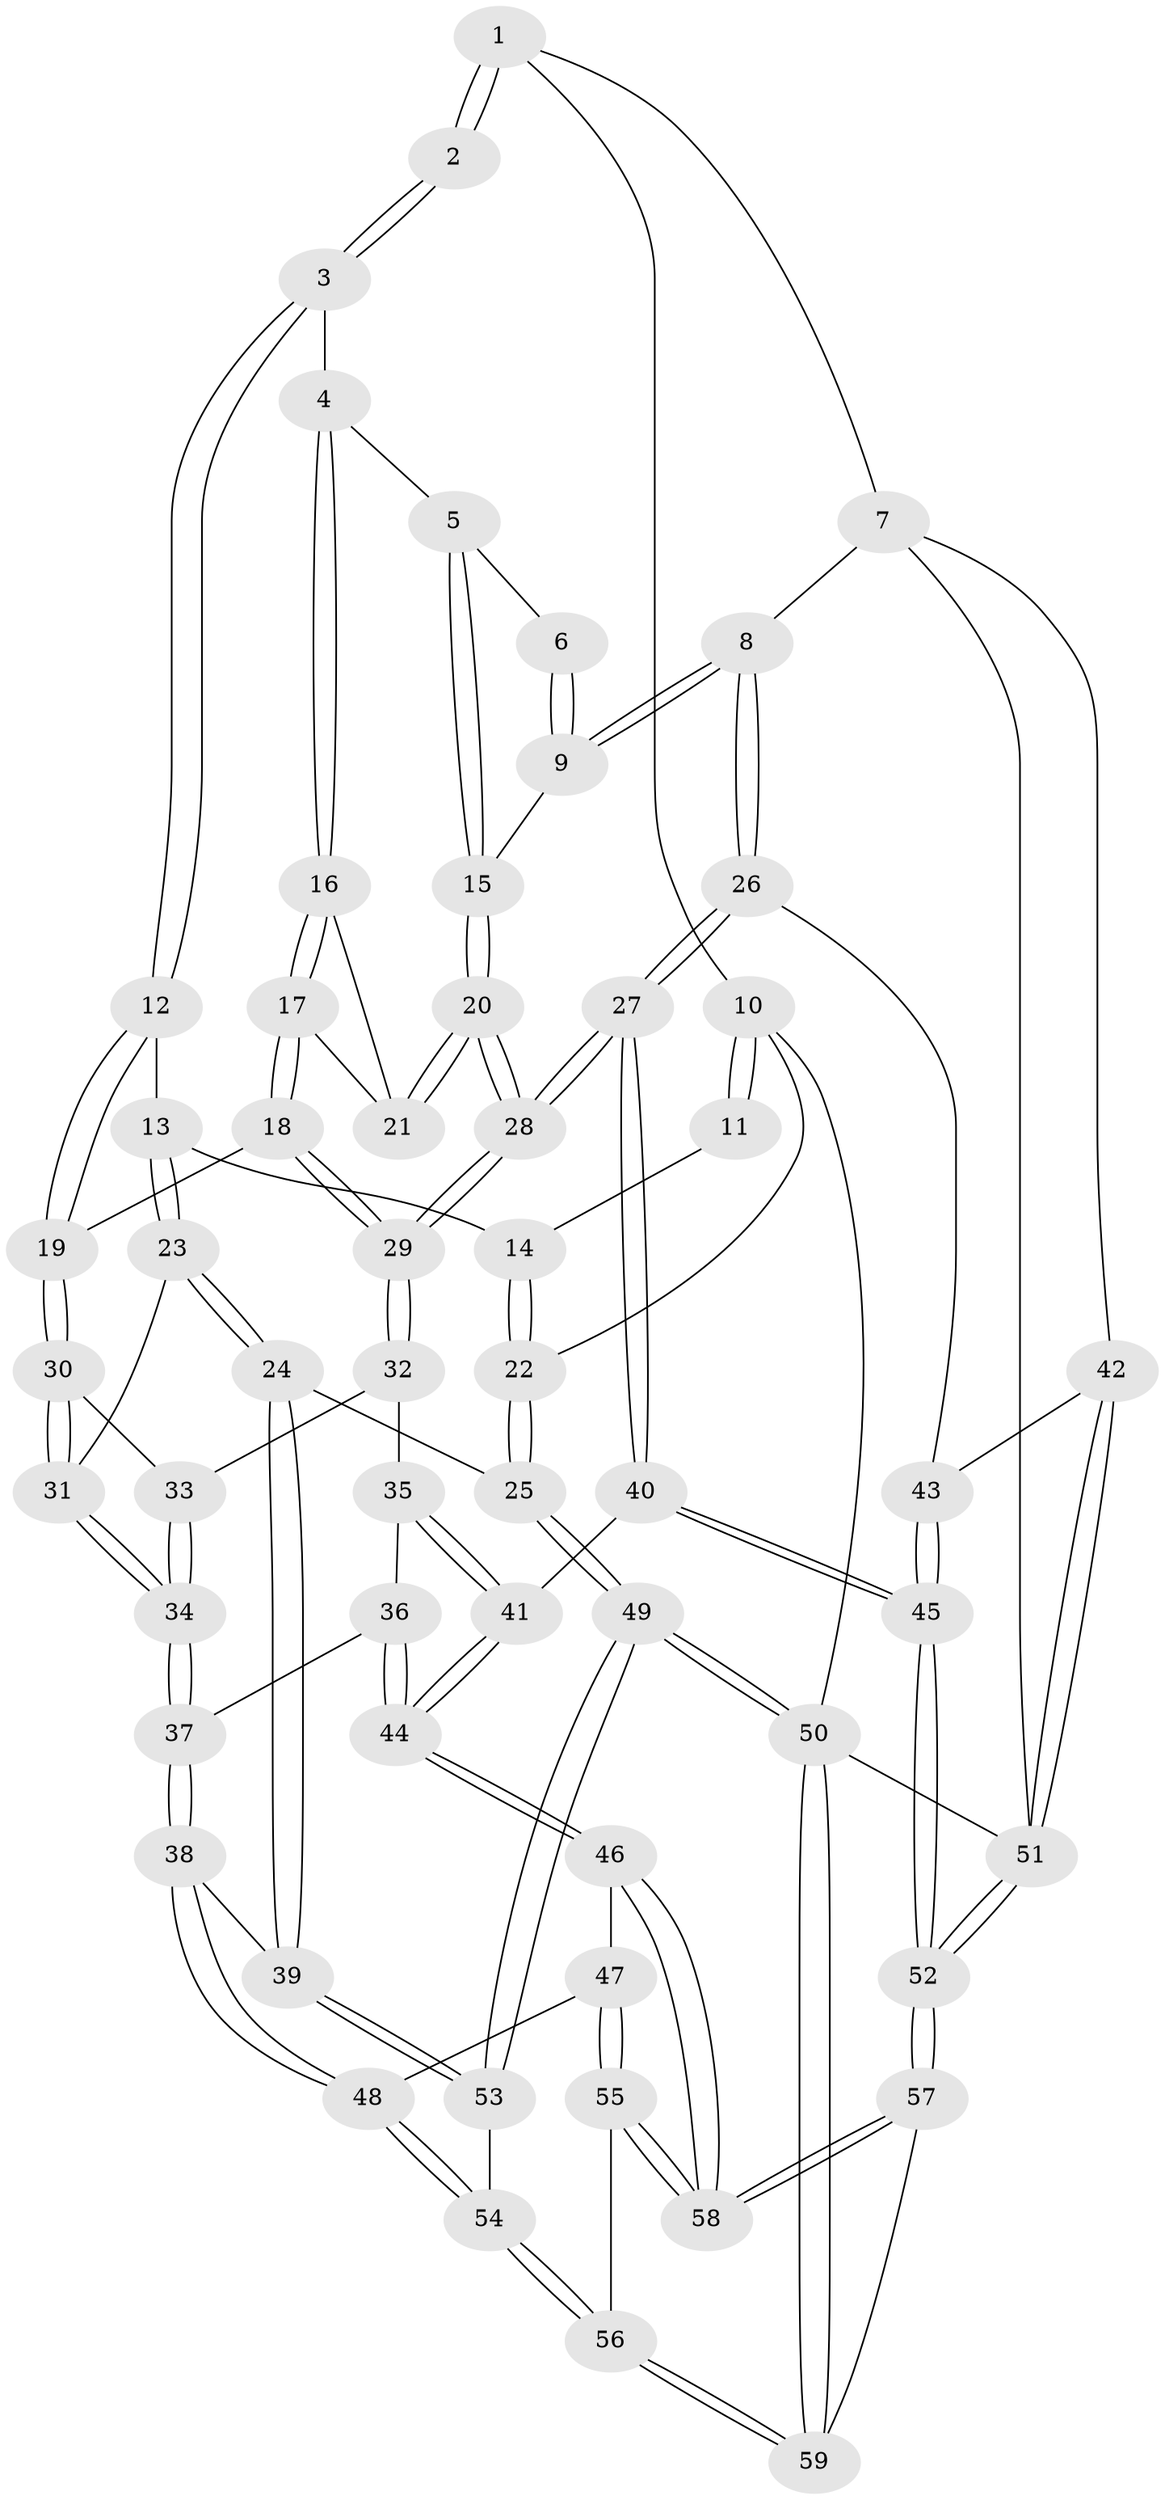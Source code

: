 // Generated by graph-tools (version 1.1) at 2025/38/03/09/25 02:38:46]
// undirected, 59 vertices, 144 edges
graph export_dot {
graph [start="1"]
  node [color=gray90,style=filled];
  1 [pos="+0.8920370456389798+0"];
  2 [pos="+0.24974727174674016+0"];
  3 [pos="+0.35698853422484694+0.05559654243180267"];
  4 [pos="+0.42091964226538325+0.1045039067658294"];
  5 [pos="+0.5211277370276719+0.13022542352668431"];
  6 [pos="+0.867976841287862+0"];
  7 [pos="+1+0.3718649635096522"];
  8 [pos="+0.8502055304133574+0.2599684715952192"];
  9 [pos="+0.7846227268439665+0.18209352555003508"];
  10 [pos="+0+0"];
  11 [pos="+0.19511851288823198+0"];
  12 [pos="+0.27022382277302864+0.34208742162616806"];
  13 [pos="+0.12459845919925787+0.2344682444726813"];
  14 [pos="+0.11394667192434715+0.20109652474397866"];
  15 [pos="+0.6578098663866954+0.19844779789608158"];
  16 [pos="+0.4350248462000433+0.2254397315267986"];
  17 [pos="+0.4193462621438647+0.32812404052168176"];
  18 [pos="+0.41047210571943615+0.36077138300453954"];
  19 [pos="+0.27176754510898177+0.3517226506540879"];
  20 [pos="+0.577024731884792+0.34579391818312827"];
  21 [pos="+0.5160548753470549+0.30662620547812297"];
  22 [pos="+0+0.38646527387709195"];
  23 [pos="+0.08318150681527485+0.4191243928499408"];
  24 [pos="+0+0.43215193030552995"];
  25 [pos="+0+0.4017878510745061"];
  26 [pos="+0.6546697002089684+0.5237325243249569"];
  27 [pos="+0.6057657517367112+0.5481135055079737"];
  28 [pos="+0.551908939777518+0.47676330449580157"];
  29 [pos="+0.48869702775601065+0.45543066769111196"];
  30 [pos="+0.2544741146562088+0.3842618969680817"];
  31 [pos="+0.17459356983675542+0.4505970967240253"];
  32 [pos="+0.3721624600114535+0.49581480676236256"];
  33 [pos="+0.3675419940927292+0.4946332827030334"];
  34 [pos="+0.2053792342546129+0.5642009195510114"];
  35 [pos="+0.36605997071126845+0.5462232574386413"];
  36 [pos="+0.3455369802343862+0.6090501225790452"];
  37 [pos="+0.20487190195875798+0.5848438757879325"];
  38 [pos="+0.18258964859130905+0.628275598809738"];
  39 [pos="+0.09678913507119709+0.6470047474094086"];
  40 [pos="+0.5956308274375937+0.6273156201651107"];
  41 [pos="+0.5423987440043407+0.6504163618612709"];
  42 [pos="+1+0.4418064653800456"];
  43 [pos="+0.8911625822033489+0.5405917827143981"];
  44 [pos="+0.43552744395842036+0.7029201838703034"];
  45 [pos="+0.7601712124796101+0.8568486498748906"];
  46 [pos="+0.4287064735237871+0.711992993196379"];
  47 [pos="+0.2397694448451904+0.7098796188952133"];
  48 [pos="+0.18305002716702798+0.6292168441808658"];
  49 [pos="+0+0.762753982223933"];
  50 [pos="+0+1"];
  51 [pos="+1+1"];
  52 [pos="+0.8949412273806363+1"];
  53 [pos="+0+0.7139272638388942"];
  54 [pos="+0.12936652277657865+0.8192354163643372"];
  55 [pos="+0.2340649972625261+0.8191297536534354"];
  56 [pos="+0.1611715090069564+0.8633676955155597"];
  57 [pos="+0.4743864135067507+1"];
  58 [pos="+0.3905090342274379+0.8699605716342461"];
  59 [pos="+0.03624162684782836+1"];
  1 -- 2;
  1 -- 2;
  1 -- 7;
  1 -- 10;
  2 -- 3;
  2 -- 3;
  3 -- 4;
  3 -- 12;
  3 -- 12;
  4 -- 5;
  4 -- 16;
  4 -- 16;
  5 -- 6;
  5 -- 15;
  5 -- 15;
  6 -- 9;
  6 -- 9;
  7 -- 8;
  7 -- 42;
  7 -- 51;
  8 -- 9;
  8 -- 9;
  8 -- 26;
  8 -- 26;
  9 -- 15;
  10 -- 11;
  10 -- 11;
  10 -- 22;
  10 -- 50;
  11 -- 14;
  12 -- 13;
  12 -- 19;
  12 -- 19;
  13 -- 14;
  13 -- 23;
  13 -- 23;
  14 -- 22;
  14 -- 22;
  15 -- 20;
  15 -- 20;
  16 -- 17;
  16 -- 17;
  16 -- 21;
  17 -- 18;
  17 -- 18;
  17 -- 21;
  18 -- 19;
  18 -- 29;
  18 -- 29;
  19 -- 30;
  19 -- 30;
  20 -- 21;
  20 -- 21;
  20 -- 28;
  20 -- 28;
  22 -- 25;
  22 -- 25;
  23 -- 24;
  23 -- 24;
  23 -- 31;
  24 -- 25;
  24 -- 39;
  24 -- 39;
  25 -- 49;
  25 -- 49;
  26 -- 27;
  26 -- 27;
  26 -- 43;
  27 -- 28;
  27 -- 28;
  27 -- 40;
  27 -- 40;
  28 -- 29;
  28 -- 29;
  29 -- 32;
  29 -- 32;
  30 -- 31;
  30 -- 31;
  30 -- 33;
  31 -- 34;
  31 -- 34;
  32 -- 33;
  32 -- 35;
  33 -- 34;
  33 -- 34;
  34 -- 37;
  34 -- 37;
  35 -- 36;
  35 -- 41;
  35 -- 41;
  36 -- 37;
  36 -- 44;
  36 -- 44;
  37 -- 38;
  37 -- 38;
  38 -- 39;
  38 -- 48;
  38 -- 48;
  39 -- 53;
  39 -- 53;
  40 -- 41;
  40 -- 45;
  40 -- 45;
  41 -- 44;
  41 -- 44;
  42 -- 43;
  42 -- 51;
  42 -- 51;
  43 -- 45;
  43 -- 45;
  44 -- 46;
  44 -- 46;
  45 -- 52;
  45 -- 52;
  46 -- 47;
  46 -- 58;
  46 -- 58;
  47 -- 48;
  47 -- 55;
  47 -- 55;
  48 -- 54;
  48 -- 54;
  49 -- 50;
  49 -- 50;
  49 -- 53;
  49 -- 53;
  50 -- 59;
  50 -- 59;
  50 -- 51;
  51 -- 52;
  51 -- 52;
  52 -- 57;
  52 -- 57;
  53 -- 54;
  54 -- 56;
  54 -- 56;
  55 -- 56;
  55 -- 58;
  55 -- 58;
  56 -- 59;
  56 -- 59;
  57 -- 58;
  57 -- 58;
  57 -- 59;
}
